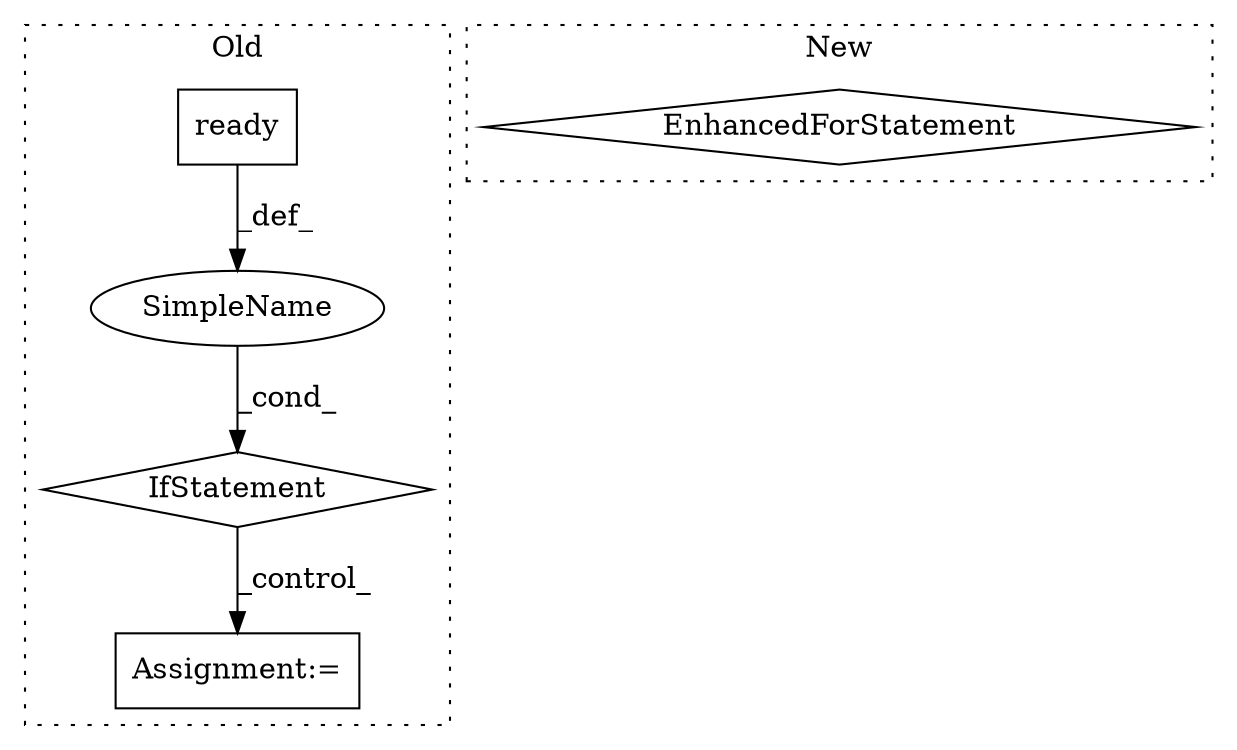 digraph G {
subgraph cluster0 {
1 [label="ready" a="32" s="10544" l="7" shape="box"];
3 [label="IfStatement" a="25" s="10526,10551" l="4,2" shape="diamond"];
4 [label="Assignment:=" a="7" s="10737" l="1" shape="box"];
5 [label="SimpleName" a="42" s="" l="" shape="ellipse"];
label = "Old";
style="dotted";
}
subgraph cluster1 {
2 [label="EnhancedForStatement" a="70" s="11288,11412" l="69,2" shape="diamond"];
label = "New";
style="dotted";
}
1 -> 5 [label="_def_"];
3 -> 4 [label="_control_"];
5 -> 3 [label="_cond_"];
}